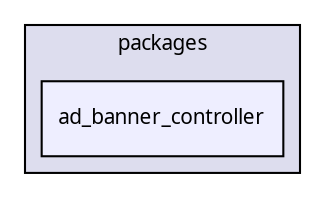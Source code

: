 digraph "packages/ad/packages/ad_banner/packages/ad_banner_controller/" {
  compound=true
  node [ fontsize="10", fontname="FreeSans.ttf"];
  edge [ labelfontsize="10", labelfontname="FreeSans.ttf"];
  subgraph clusterdir_ea9e9f61c343f42a33ff53c1144edee3 {
    graph [ bgcolor="#ddddee", pencolor="black", label="packages" fontname="FreeSans.ttf", fontsize="10", URL="dir_ea9e9f61c343f42a33ff53c1144edee3.html"]
  dir_c7fac5cca53884c562b4233fdad794ad [shape=box, label="ad_banner_controller", style="filled", fillcolor="#eeeeff", pencolor="black", URL="dir_c7fac5cca53884c562b4233fdad794ad.html"];
  }
}
